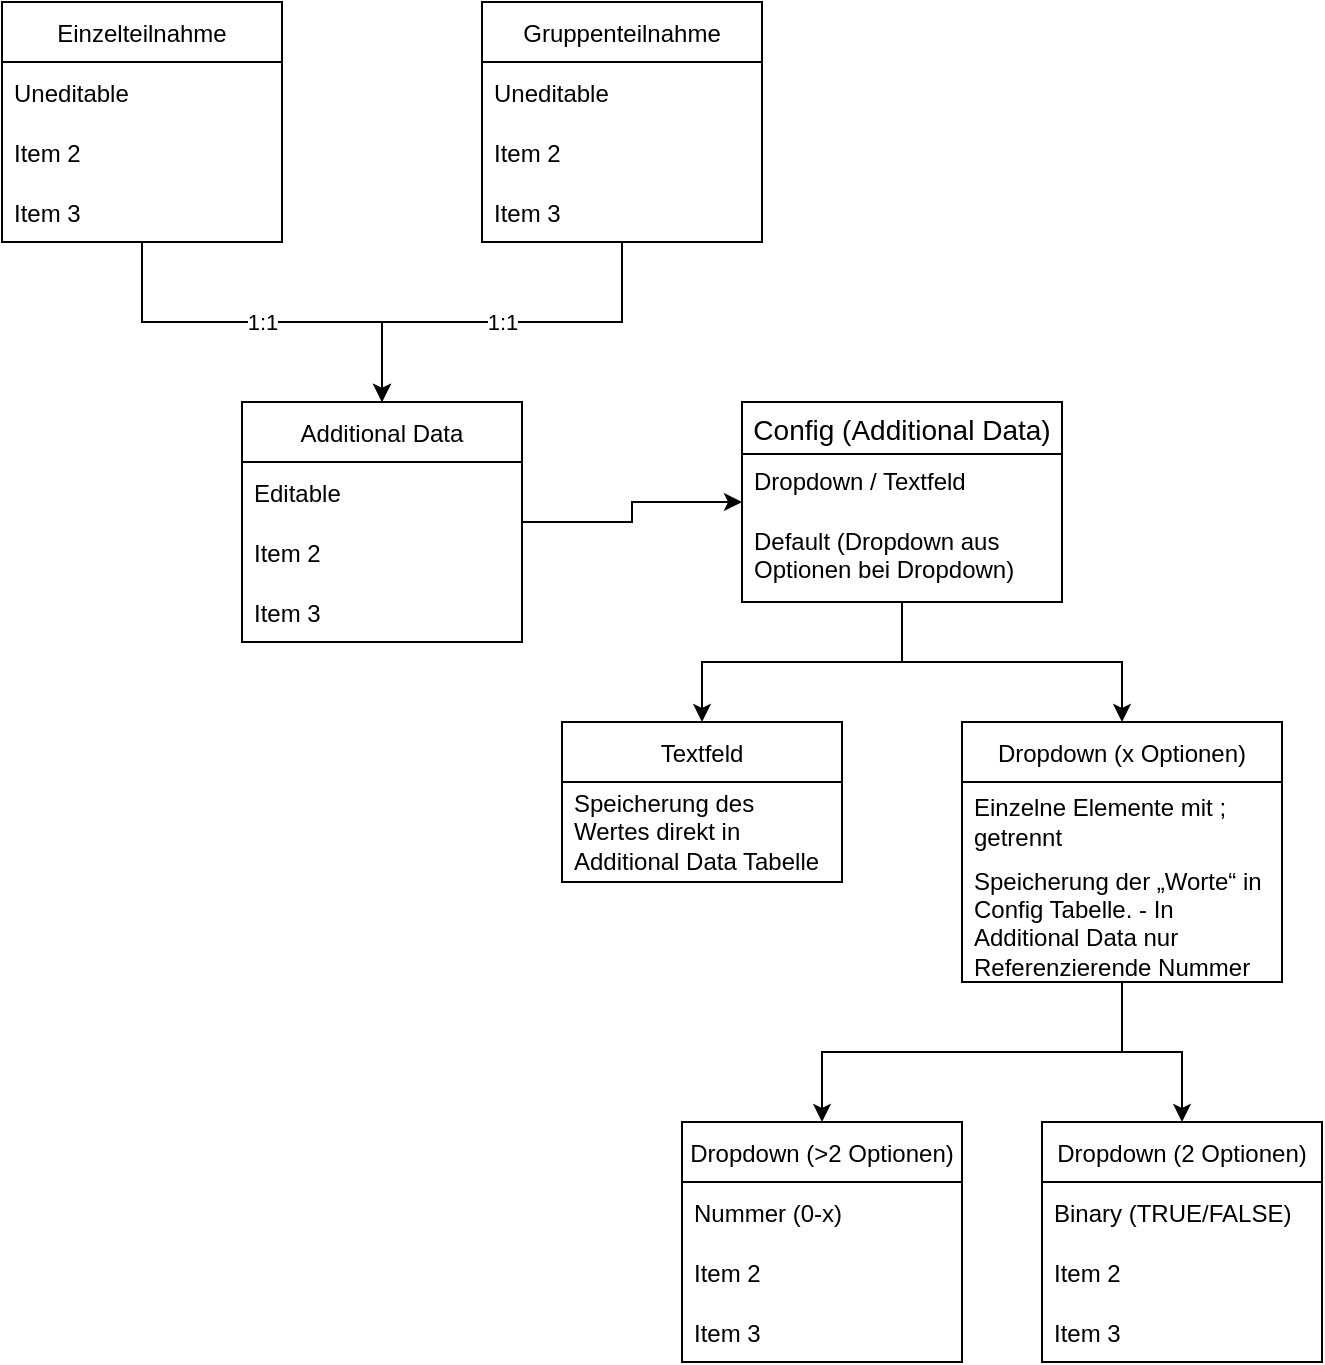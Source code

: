 <mxfile version="16.5.6" type="github">
  <diagram id="R2lEEEUBdFMjLlhIrx00" name="Page-1">
    <mxGraphModel dx="1071" dy="849" grid="1" gridSize="10" guides="1" tooltips="1" connect="1" arrows="1" fold="1" page="1" pageScale="1" pageWidth="827" pageHeight="1169" math="0" shadow="0" extFonts="Permanent Marker^https://fonts.googleapis.com/css?family=Permanent+Marker">
      <root>
        <mxCell id="0" />
        <mxCell id="1" parent="0" />
        <mxCell id="iDWHw8bJFJ0Ft0IPz2fe-15" value="1:1" style="edgeStyle=orthogonalEdgeStyle;rounded=0;orthogonalLoop=1;jettySize=auto;html=1;entryX=0.5;entryY=0;entryDx=0;entryDy=0;" edge="1" parent="1" source="iDWHw8bJFJ0Ft0IPz2fe-1" target="iDWHw8bJFJ0Ft0IPz2fe-10">
          <mxGeometry relative="1" as="geometry" />
        </mxCell>
        <mxCell id="iDWHw8bJFJ0Ft0IPz2fe-1" value="Einzelteilnahme" style="swimlane;fontStyle=0;childLayout=stackLayout;horizontal=1;startSize=30;horizontalStack=0;resizeParent=1;resizeParentMax=0;resizeLast=0;collapsible=1;marginBottom=0;" vertex="1" parent="1">
          <mxGeometry x="160" y="80" width="140" height="120" as="geometry">
            <mxRectangle x="160" y="80" width="120" height="30" as="alternateBounds" />
          </mxGeometry>
        </mxCell>
        <mxCell id="iDWHw8bJFJ0Ft0IPz2fe-2" value="Uneditable" style="text;strokeColor=none;fillColor=none;align=left;verticalAlign=middle;spacingLeft=4;spacingRight=4;overflow=hidden;points=[[0,0.5],[1,0.5]];portConstraint=eastwest;rotatable=0;" vertex="1" parent="iDWHw8bJFJ0Ft0IPz2fe-1">
          <mxGeometry y="30" width="140" height="30" as="geometry" />
        </mxCell>
        <mxCell id="iDWHw8bJFJ0Ft0IPz2fe-3" value="Item 2" style="text;strokeColor=none;fillColor=none;align=left;verticalAlign=middle;spacingLeft=4;spacingRight=4;overflow=hidden;points=[[0,0.5],[1,0.5]];portConstraint=eastwest;rotatable=0;" vertex="1" parent="iDWHw8bJFJ0Ft0IPz2fe-1">
          <mxGeometry y="60" width="140" height="30" as="geometry" />
        </mxCell>
        <mxCell id="iDWHw8bJFJ0Ft0IPz2fe-4" value="Item 3" style="text;strokeColor=none;fillColor=none;align=left;verticalAlign=middle;spacingLeft=4;spacingRight=4;overflow=hidden;points=[[0,0.5],[1,0.5]];portConstraint=eastwest;rotatable=0;" vertex="1" parent="iDWHw8bJFJ0Ft0IPz2fe-1">
          <mxGeometry y="90" width="140" height="30" as="geometry" />
        </mxCell>
        <mxCell id="iDWHw8bJFJ0Ft0IPz2fe-14" value="1:1" style="edgeStyle=orthogonalEdgeStyle;rounded=0;orthogonalLoop=1;jettySize=auto;html=1;entryX=0.5;entryY=0;entryDx=0;entryDy=0;" edge="1" parent="1" source="iDWHw8bJFJ0Ft0IPz2fe-6" target="iDWHw8bJFJ0Ft0IPz2fe-10">
          <mxGeometry relative="1" as="geometry" />
        </mxCell>
        <mxCell id="iDWHw8bJFJ0Ft0IPz2fe-6" value="Gruppenteilnahme" style="swimlane;fontStyle=0;childLayout=stackLayout;horizontal=1;startSize=30;horizontalStack=0;resizeParent=1;resizeParentMax=0;resizeLast=0;collapsible=1;marginBottom=0;" vertex="1" parent="1">
          <mxGeometry x="400" y="80" width="140" height="120" as="geometry" />
        </mxCell>
        <mxCell id="iDWHw8bJFJ0Ft0IPz2fe-7" value="Uneditable" style="text;strokeColor=none;fillColor=none;align=left;verticalAlign=middle;spacingLeft=4;spacingRight=4;overflow=hidden;points=[[0,0.5],[1,0.5]];portConstraint=eastwest;rotatable=0;" vertex="1" parent="iDWHw8bJFJ0Ft0IPz2fe-6">
          <mxGeometry y="30" width="140" height="30" as="geometry" />
        </mxCell>
        <mxCell id="iDWHw8bJFJ0Ft0IPz2fe-8" value="Item 2" style="text;strokeColor=none;fillColor=none;align=left;verticalAlign=middle;spacingLeft=4;spacingRight=4;overflow=hidden;points=[[0,0.5],[1,0.5]];portConstraint=eastwest;rotatable=0;" vertex="1" parent="iDWHw8bJFJ0Ft0IPz2fe-6">
          <mxGeometry y="60" width="140" height="30" as="geometry" />
        </mxCell>
        <mxCell id="iDWHw8bJFJ0Ft0IPz2fe-9" value="Item 3" style="text;strokeColor=none;fillColor=none;align=left;verticalAlign=middle;spacingLeft=4;spacingRight=4;overflow=hidden;points=[[0,0.5],[1,0.5]];portConstraint=eastwest;rotatable=0;" vertex="1" parent="iDWHw8bJFJ0Ft0IPz2fe-6">
          <mxGeometry y="90" width="140" height="30" as="geometry" />
        </mxCell>
        <mxCell id="iDWHw8bJFJ0Ft0IPz2fe-36" style="edgeStyle=orthogonalEdgeStyle;rounded=0;orthogonalLoop=1;jettySize=auto;html=1;" edge="1" parent="1" source="iDWHw8bJFJ0Ft0IPz2fe-10" target="iDWHw8bJFJ0Ft0IPz2fe-19">
          <mxGeometry relative="1" as="geometry">
            <mxPoint x="520" y="340" as="targetPoint" />
          </mxGeometry>
        </mxCell>
        <mxCell id="iDWHw8bJFJ0Ft0IPz2fe-10" value="Additional Data" style="swimlane;fontStyle=0;childLayout=stackLayout;horizontal=1;startSize=30;horizontalStack=0;resizeParent=1;resizeParentMax=0;resizeLast=0;collapsible=1;marginBottom=0;" vertex="1" parent="1">
          <mxGeometry x="280" y="280" width="140" height="120" as="geometry" />
        </mxCell>
        <mxCell id="iDWHw8bJFJ0Ft0IPz2fe-11" value="Editable" style="text;strokeColor=none;fillColor=none;align=left;verticalAlign=middle;spacingLeft=4;spacingRight=4;overflow=hidden;points=[[0,0.5],[1,0.5]];portConstraint=eastwest;rotatable=0;" vertex="1" parent="iDWHw8bJFJ0Ft0IPz2fe-10">
          <mxGeometry y="30" width="140" height="30" as="geometry" />
        </mxCell>
        <mxCell id="iDWHw8bJFJ0Ft0IPz2fe-12" value="Item 2" style="text;strokeColor=none;fillColor=none;align=left;verticalAlign=middle;spacingLeft=4;spacingRight=4;overflow=hidden;points=[[0,0.5],[1,0.5]];portConstraint=eastwest;rotatable=0;" vertex="1" parent="iDWHw8bJFJ0Ft0IPz2fe-10">
          <mxGeometry y="60" width="140" height="30" as="geometry" />
        </mxCell>
        <mxCell id="iDWHw8bJFJ0Ft0IPz2fe-13" value="Item 3" style="text;strokeColor=none;fillColor=none;align=left;verticalAlign=middle;spacingLeft=4;spacingRight=4;overflow=hidden;points=[[0,0.5],[1,0.5]];portConstraint=eastwest;rotatable=0;" vertex="1" parent="iDWHw8bJFJ0Ft0IPz2fe-10">
          <mxGeometry y="90" width="140" height="30" as="geometry" />
        </mxCell>
        <mxCell id="iDWHw8bJFJ0Ft0IPz2fe-49" style="edgeStyle=orthogonalEdgeStyle;rounded=0;orthogonalLoop=1;jettySize=auto;html=1;entryX=0.5;entryY=0;entryDx=0;entryDy=0;" edge="1" parent="1" source="iDWHw8bJFJ0Ft0IPz2fe-19" target="iDWHw8bJFJ0Ft0IPz2fe-45">
          <mxGeometry relative="1" as="geometry" />
        </mxCell>
        <mxCell id="iDWHw8bJFJ0Ft0IPz2fe-55" style="edgeStyle=orthogonalEdgeStyle;rounded=0;orthogonalLoop=1;jettySize=auto;html=1;entryX=0.5;entryY=0;entryDx=0;entryDy=0;" edge="1" parent="1" source="iDWHw8bJFJ0Ft0IPz2fe-19" target="iDWHw8bJFJ0Ft0IPz2fe-52">
          <mxGeometry relative="1" as="geometry" />
        </mxCell>
        <mxCell id="iDWHw8bJFJ0Ft0IPz2fe-19" value="Config (Additional Data)" style="swimlane;fontStyle=0;childLayout=stackLayout;horizontal=1;startSize=26;horizontalStack=0;resizeParent=1;resizeParentMax=0;resizeLast=0;collapsible=1;marginBottom=0;align=center;fontSize=14;" vertex="1" parent="1">
          <mxGeometry x="530" y="280" width="160" height="100" as="geometry" />
        </mxCell>
        <mxCell id="iDWHw8bJFJ0Ft0IPz2fe-20" value="Dropdown / Textfeld" style="text;strokeColor=none;fillColor=none;spacingLeft=4;spacingRight=4;overflow=hidden;rotatable=0;points=[[0,0.5],[1,0.5]];portConstraint=eastwest;fontSize=12;" vertex="1" parent="iDWHw8bJFJ0Ft0IPz2fe-19">
          <mxGeometry y="26" width="160" height="30" as="geometry" />
        </mxCell>
        <mxCell id="iDWHw8bJFJ0Ft0IPz2fe-21" value="Default (Dropdown aus Optionen bei Dropdown)" style="text;strokeColor=none;fillColor=none;spacingLeft=4;spacingRight=4;overflow=hidden;rotatable=0;points=[[0,0.5],[1,0.5]];portConstraint=eastwest;fontSize=12;whiteSpace=wrap;" vertex="1" parent="iDWHw8bJFJ0Ft0IPz2fe-19">
          <mxGeometry y="56" width="160" height="44" as="geometry" />
        </mxCell>
        <mxCell id="iDWHw8bJFJ0Ft0IPz2fe-37" value="Dropdown (2 Optionen)" style="swimlane;fontStyle=0;childLayout=stackLayout;horizontal=1;startSize=30;horizontalStack=0;resizeParent=1;resizeParentMax=0;resizeLast=0;collapsible=1;marginBottom=0;" vertex="1" parent="1">
          <mxGeometry x="680" y="640" width="140" height="120" as="geometry" />
        </mxCell>
        <mxCell id="iDWHw8bJFJ0Ft0IPz2fe-38" value="Binary (TRUE/FALSE)" style="text;strokeColor=none;fillColor=none;align=left;verticalAlign=middle;spacingLeft=4;spacingRight=4;overflow=hidden;points=[[0,0.5],[1,0.5]];portConstraint=eastwest;rotatable=0;" vertex="1" parent="iDWHw8bJFJ0Ft0IPz2fe-37">
          <mxGeometry y="30" width="140" height="30" as="geometry" />
        </mxCell>
        <mxCell id="iDWHw8bJFJ0Ft0IPz2fe-39" value="Item 2" style="text;strokeColor=none;fillColor=none;align=left;verticalAlign=middle;spacingLeft=4;spacingRight=4;overflow=hidden;points=[[0,0.5],[1,0.5]];portConstraint=eastwest;rotatable=0;" vertex="1" parent="iDWHw8bJFJ0Ft0IPz2fe-37">
          <mxGeometry y="60" width="140" height="30" as="geometry" />
        </mxCell>
        <mxCell id="iDWHw8bJFJ0Ft0IPz2fe-40" value="Item 3" style="text;strokeColor=none;fillColor=none;align=left;verticalAlign=middle;spacingLeft=4;spacingRight=4;overflow=hidden;points=[[0,0.5],[1,0.5]];portConstraint=eastwest;rotatable=0;" vertex="1" parent="iDWHw8bJFJ0Ft0IPz2fe-37">
          <mxGeometry y="90" width="140" height="30" as="geometry" />
        </mxCell>
        <mxCell id="iDWHw8bJFJ0Ft0IPz2fe-41" value="Dropdown (&gt;2 Optionen)" style="swimlane;fontStyle=0;childLayout=stackLayout;horizontal=1;startSize=30;horizontalStack=0;resizeParent=1;resizeParentMax=0;resizeLast=0;collapsible=1;marginBottom=0;" vertex="1" parent="1">
          <mxGeometry x="500" y="640" width="140" height="120" as="geometry" />
        </mxCell>
        <mxCell id="iDWHw8bJFJ0Ft0IPz2fe-42" value="Nummer (0-x)" style="text;strokeColor=none;fillColor=none;align=left;verticalAlign=middle;spacingLeft=4;spacingRight=4;overflow=hidden;points=[[0,0.5],[1,0.5]];portConstraint=eastwest;rotatable=0;" vertex="1" parent="iDWHw8bJFJ0Ft0IPz2fe-41">
          <mxGeometry y="30" width="140" height="30" as="geometry" />
        </mxCell>
        <mxCell id="iDWHw8bJFJ0Ft0IPz2fe-43" value="Item 2" style="text;strokeColor=none;fillColor=none;align=left;verticalAlign=middle;spacingLeft=4;spacingRight=4;overflow=hidden;points=[[0,0.5],[1,0.5]];portConstraint=eastwest;rotatable=0;" vertex="1" parent="iDWHw8bJFJ0Ft0IPz2fe-41">
          <mxGeometry y="60" width="140" height="30" as="geometry" />
        </mxCell>
        <mxCell id="iDWHw8bJFJ0Ft0IPz2fe-44" value="Item 3" style="text;strokeColor=none;fillColor=none;align=left;verticalAlign=middle;spacingLeft=4;spacingRight=4;overflow=hidden;points=[[0,0.5],[1,0.5]];portConstraint=eastwest;rotatable=0;" vertex="1" parent="iDWHw8bJFJ0Ft0IPz2fe-41">
          <mxGeometry y="90" width="140" height="30" as="geometry" />
        </mxCell>
        <mxCell id="iDWHw8bJFJ0Ft0IPz2fe-50" style="edgeStyle=orthogonalEdgeStyle;rounded=0;orthogonalLoop=1;jettySize=auto;html=1;" edge="1" parent="1" source="iDWHw8bJFJ0Ft0IPz2fe-45" target="iDWHw8bJFJ0Ft0IPz2fe-37">
          <mxGeometry relative="1" as="geometry" />
        </mxCell>
        <mxCell id="iDWHw8bJFJ0Ft0IPz2fe-51" style="edgeStyle=orthogonalEdgeStyle;rounded=0;orthogonalLoop=1;jettySize=auto;html=1;entryX=0.5;entryY=0;entryDx=0;entryDy=0;" edge="1" parent="1" source="iDWHw8bJFJ0Ft0IPz2fe-45" target="iDWHw8bJFJ0Ft0IPz2fe-41">
          <mxGeometry relative="1" as="geometry" />
        </mxCell>
        <mxCell id="iDWHw8bJFJ0Ft0IPz2fe-45" value="Dropdown (x Optionen)" style="swimlane;fontStyle=0;childLayout=stackLayout;horizontal=1;startSize=30;horizontalStack=0;resizeParent=1;resizeParentMax=0;resizeLast=0;collapsible=1;marginBottom=0;" vertex="1" parent="1">
          <mxGeometry x="640" y="440" width="160" height="130" as="geometry" />
        </mxCell>
        <mxCell id="iDWHw8bJFJ0Ft0IPz2fe-46" value="Einzelne Elemente mit ; getrennt" style="text;strokeColor=none;fillColor=none;align=left;verticalAlign=middle;spacingLeft=4;spacingRight=4;overflow=hidden;points=[[0,0.5],[1,0.5]];portConstraint=eastwest;rotatable=0;whiteSpace=wrap;" vertex="1" parent="iDWHw8bJFJ0Ft0IPz2fe-45">
          <mxGeometry y="30" width="160" height="40" as="geometry" />
        </mxCell>
        <mxCell id="iDWHw8bJFJ0Ft0IPz2fe-47" value="Speicherung der „Worte“ in Config Tabelle. - In Additional Data nur Referenzierende Nummer" style="text;strokeColor=none;fillColor=none;align=left;verticalAlign=middle;spacingLeft=4;spacingRight=4;overflow=hidden;points=[[0,0.5],[1,0.5]];portConstraint=eastwest;rotatable=0;whiteSpace=wrap;" vertex="1" parent="iDWHw8bJFJ0Ft0IPz2fe-45">
          <mxGeometry y="70" width="160" height="60" as="geometry" />
        </mxCell>
        <mxCell id="iDWHw8bJFJ0Ft0IPz2fe-52" value="Textfeld" style="swimlane;fontStyle=0;childLayout=stackLayout;horizontal=1;startSize=30;horizontalStack=0;resizeParent=1;resizeParentMax=0;resizeLast=0;collapsible=1;marginBottom=0;" vertex="1" parent="1">
          <mxGeometry x="440" y="440" width="140" height="80" as="geometry" />
        </mxCell>
        <mxCell id="iDWHw8bJFJ0Ft0IPz2fe-53" value="Speicherung des Wertes direkt in Additional Data Tabelle" style="text;strokeColor=none;fillColor=none;align=left;verticalAlign=middle;spacingLeft=4;spacingRight=4;overflow=hidden;points=[[0,0.5],[1,0.5]];portConstraint=eastwest;rotatable=0;whiteSpace=wrap;" vertex="1" parent="iDWHw8bJFJ0Ft0IPz2fe-52">
          <mxGeometry y="30" width="140" height="50" as="geometry" />
        </mxCell>
      </root>
    </mxGraphModel>
  </diagram>
</mxfile>
